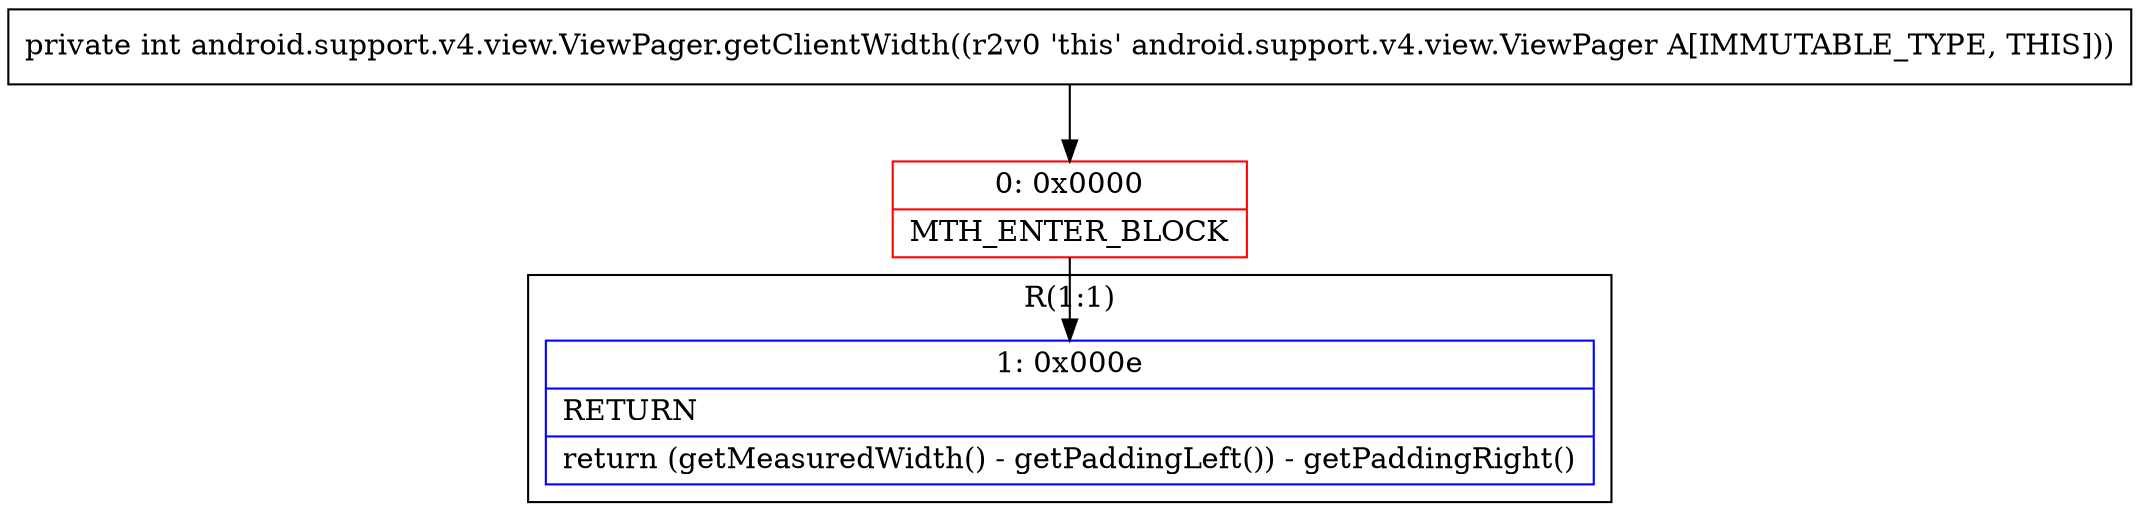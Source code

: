digraph "CFG forandroid.support.v4.view.ViewPager.getClientWidth()I" {
subgraph cluster_Region_1107371131 {
label = "R(1:1)";
node [shape=record,color=blue];
Node_1 [shape=record,label="{1\:\ 0x000e|RETURN\l|return (getMeasuredWidth() \- getPaddingLeft()) \- getPaddingRight()\l}"];
}
Node_0 [shape=record,color=red,label="{0\:\ 0x0000|MTH_ENTER_BLOCK\l}"];
MethodNode[shape=record,label="{private int android.support.v4.view.ViewPager.getClientWidth((r2v0 'this' android.support.v4.view.ViewPager A[IMMUTABLE_TYPE, THIS])) }"];
MethodNode -> Node_0;
Node_0 -> Node_1;
}

